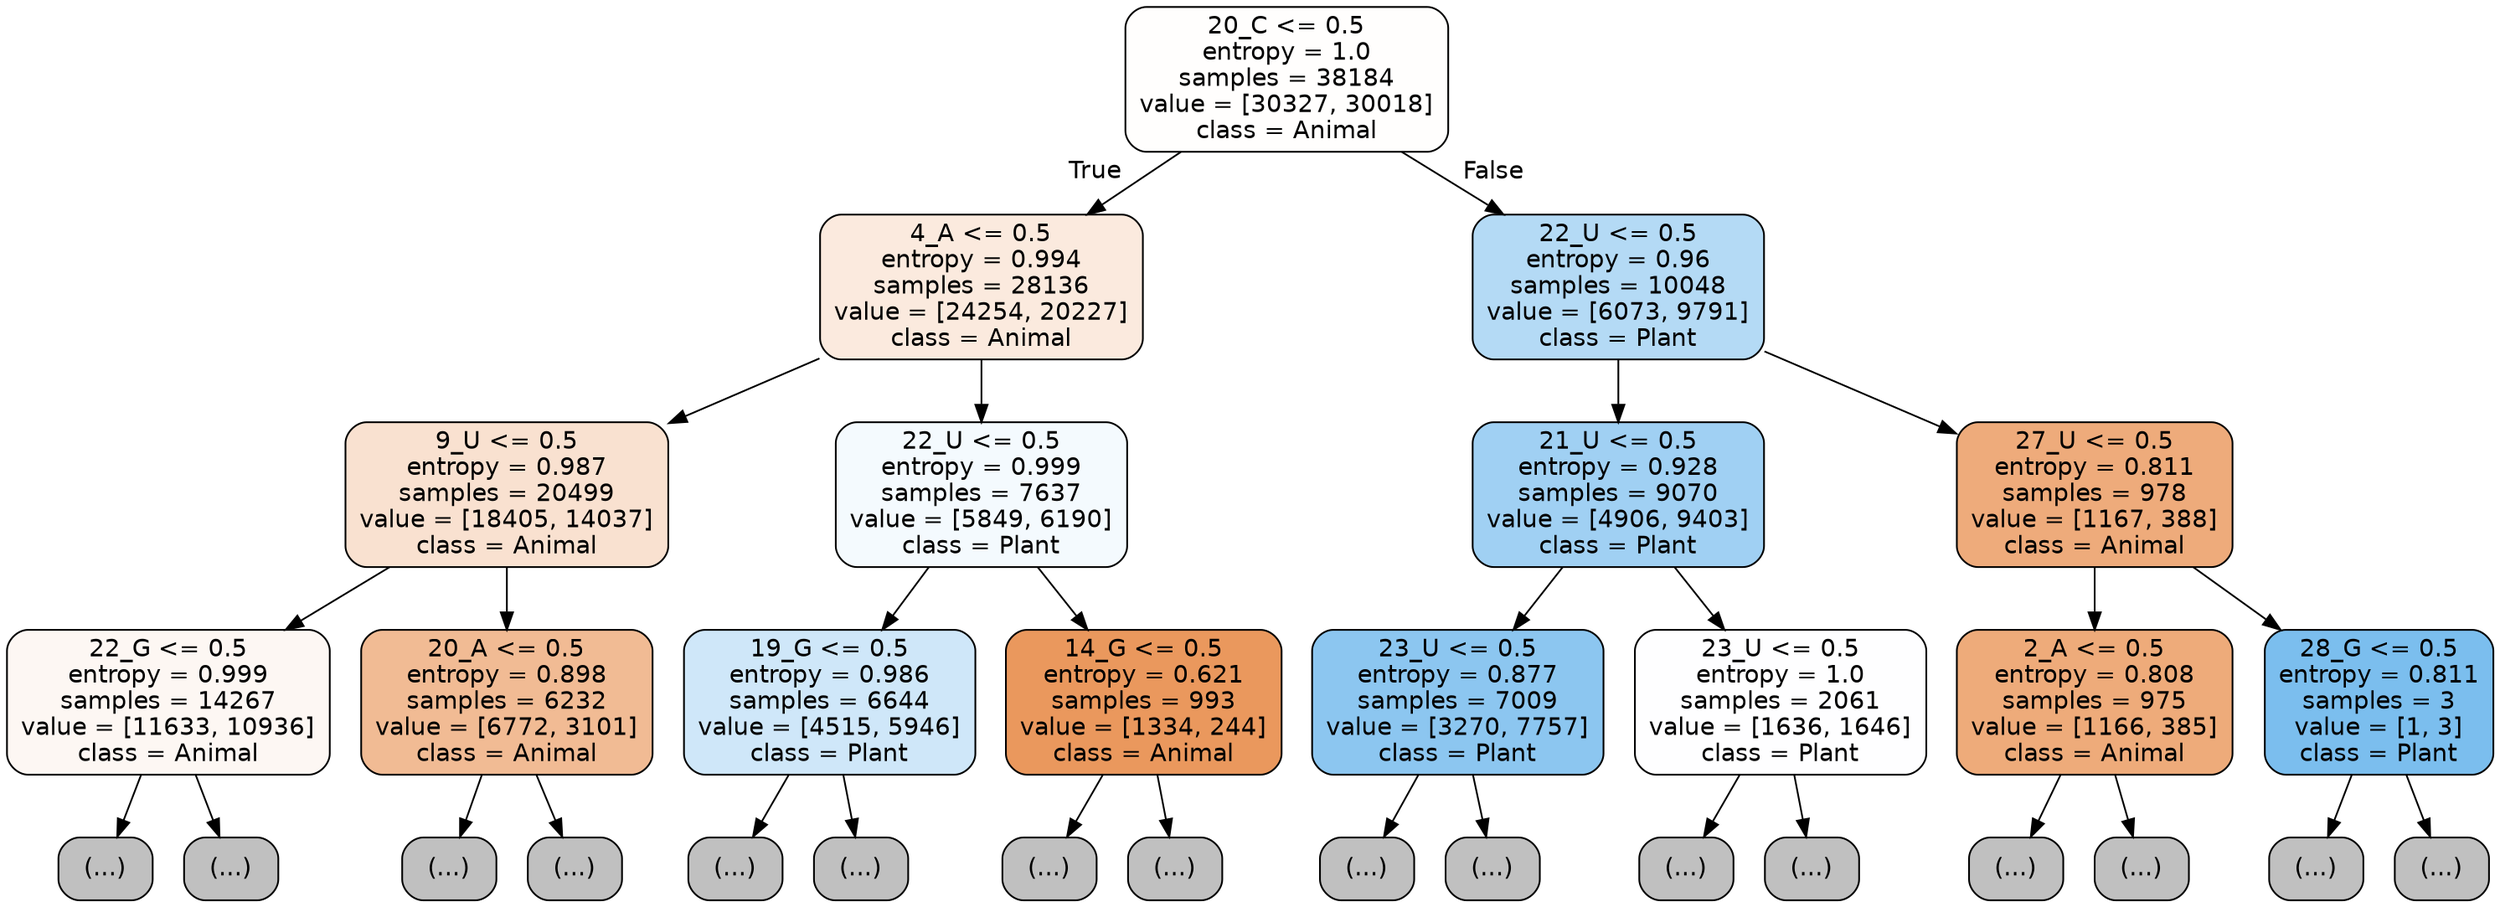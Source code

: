 digraph Tree {
node [shape=box, style="filled, rounded", color="black", fontname="helvetica"] ;
edge [fontname="helvetica"] ;
0 [label="20_C <= 0.5\nentropy = 1.0\nsamples = 38184\nvalue = [30327, 30018]\nclass = Animal", fillcolor="#fffefd"] ;
1 [label="4_A <= 0.5\nentropy = 0.994\nsamples = 28136\nvalue = [24254, 20227]\nclass = Animal", fillcolor="#fbeade"] ;
0 -> 1 [labeldistance=2.5, labelangle=45, headlabel="True"] ;
2 [label="9_U <= 0.5\nentropy = 0.987\nsamples = 20499\nvalue = [18405, 14037]\nclass = Animal", fillcolor="#f9e1d0"] ;
1 -> 2 ;
3 [label="22_G <= 0.5\nentropy = 0.999\nsamples = 14267\nvalue = [11633, 10936]\nclass = Animal", fillcolor="#fdf7f3"] ;
2 -> 3 ;
4 [label="(...)", fillcolor="#C0C0C0"] ;
3 -> 4 ;
6109 [label="(...)", fillcolor="#C0C0C0"] ;
3 -> 6109 ;
6892 [label="20_A <= 0.5\nentropy = 0.898\nsamples = 6232\nvalue = [6772, 3101]\nclass = Animal", fillcolor="#f1bb94"] ;
2 -> 6892 ;
6893 [label="(...)", fillcolor="#C0C0C0"] ;
6892 -> 6893 ;
8930 [label="(...)", fillcolor="#C0C0C0"] ;
6892 -> 8930 ;
9797 [label="22_U <= 0.5\nentropy = 0.999\nsamples = 7637\nvalue = [5849, 6190]\nclass = Plant", fillcolor="#f4fafe"] ;
1 -> 9797 ;
9798 [label="19_G <= 0.5\nentropy = 0.986\nsamples = 6644\nvalue = [4515, 5946]\nclass = Plant", fillcolor="#cfe7f9"] ;
9797 -> 9798 ;
9799 [label="(...)", fillcolor="#C0C0C0"] ;
9798 -> 9799 ;
11872 [label="(...)", fillcolor="#C0C0C0"] ;
9798 -> 11872 ;
12539 [label="14_G <= 0.5\nentropy = 0.621\nsamples = 993\nvalue = [1334, 244]\nclass = Animal", fillcolor="#ea985d"] ;
9797 -> 12539 ;
12540 [label="(...)", fillcolor="#C0C0C0"] ;
12539 -> 12540 ;
12821 [label="(...)", fillcolor="#C0C0C0"] ;
12539 -> 12821 ;
12904 [label="22_U <= 0.5\nentropy = 0.96\nsamples = 10048\nvalue = [6073, 9791]\nclass = Plant", fillcolor="#b4daf5"] ;
0 -> 12904 [labeldistance=2.5, labelangle=-45, headlabel="False"] ;
12905 [label="21_U <= 0.5\nentropy = 0.928\nsamples = 9070\nvalue = [4906, 9403]\nclass = Plant", fillcolor="#a0d0f3"] ;
12904 -> 12905 ;
12906 [label="23_U <= 0.5\nentropy = 0.877\nsamples = 7009\nvalue = [3270, 7757]\nclass = Plant", fillcolor="#8cc6f0"] ;
12905 -> 12906 ;
12907 [label="(...)", fillcolor="#C0C0C0"] ;
12906 -> 12907 ;
15368 [label="(...)", fillcolor="#C0C0C0"] ;
12906 -> 15368 ;
15481 [label="23_U <= 0.5\nentropy = 1.0\nsamples = 2061\nvalue = [1636, 1646]\nclass = Plant", fillcolor="#fefeff"] ;
12905 -> 15481 ;
15482 [label="(...)", fillcolor="#C0C0C0"] ;
15481 -> 15482 ;
16379 [label="(...)", fillcolor="#C0C0C0"] ;
15481 -> 16379 ;
16400 [label="27_U <= 0.5\nentropy = 0.811\nsamples = 978\nvalue = [1167, 388]\nclass = Animal", fillcolor="#eeab7b"] ;
12904 -> 16400 ;
16401 [label="2_A <= 0.5\nentropy = 0.808\nsamples = 975\nvalue = [1166, 385]\nclass = Animal", fillcolor="#eeab7a"] ;
16400 -> 16401 ;
16402 [label="(...)", fillcolor="#C0C0C0"] ;
16401 -> 16402 ;
16731 [label="(...)", fillcolor="#C0C0C0"] ;
16401 -> 16731 ;
16848 [label="28_G <= 0.5\nentropy = 0.811\nsamples = 3\nvalue = [1, 3]\nclass = Plant", fillcolor="#7bbeee"] ;
16400 -> 16848 ;
16849 [label="(...)", fillcolor="#C0C0C0"] ;
16848 -> 16849 ;
16850 [label="(...)", fillcolor="#C0C0C0"] ;
16848 -> 16850 ;
}
